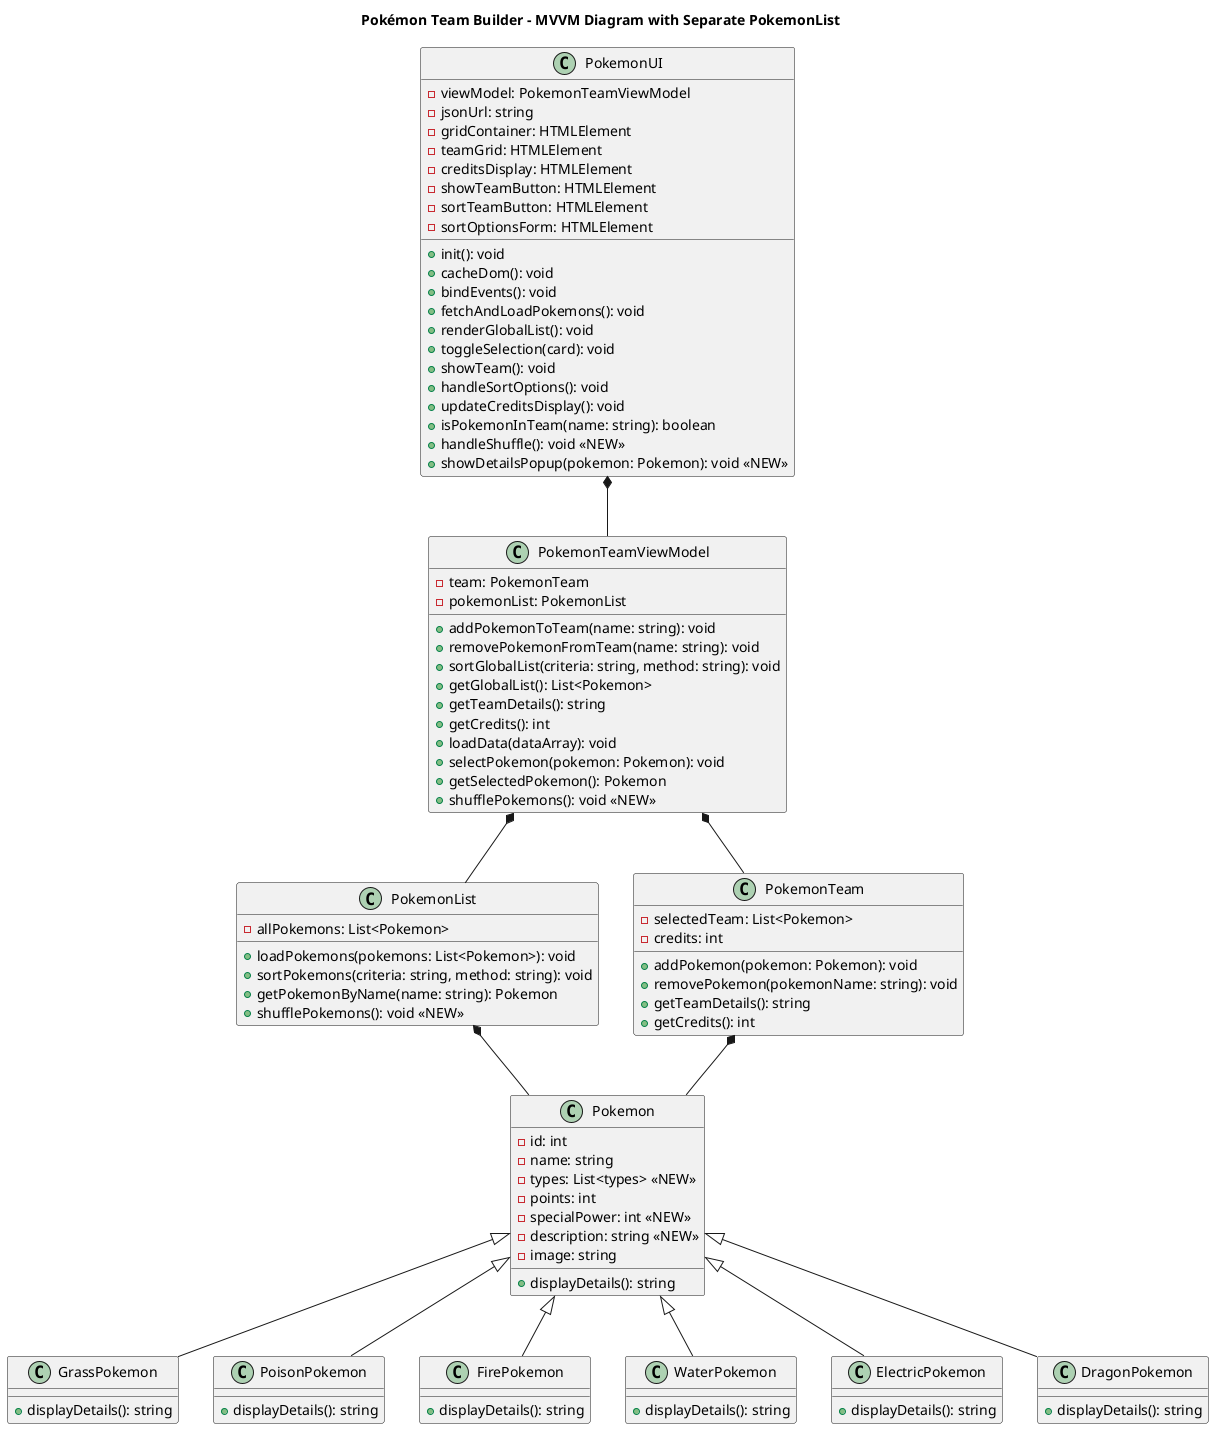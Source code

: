 @startuml
title Pokémon Team Builder - MVVM Diagram with Separate PokemonList

class Pokemon {
    - id: int
    - name: string
    - types: List<types> <<NEW>>
    - points: int
    - specialPower: int <<NEW>>
    - description: string <<NEW>>
    - image: string
    + displayDetails(): string
}

' Dynamically generated subclasses
class GrassPokemon {
    + displayDetails(): string
}
class PoisonPokemon {
    + displayDetails(): string
}
class FirePokemon {
    + displayDetails(): string
}
class WaterPokemon {
    + displayDetails(): string
}
class ElectricPokemon {
    + displayDetails(): string
}
class DragonPokemon {
    + displayDetails(): string
}

class PokemonList {
    - allPokemons: List<Pokemon>
    + loadPokemons(pokemons: List<Pokemon>): void
    + sortPokemons(criteria: string, method: string): void
    + getPokemonByName(name: string): Pokemon
    + shufflePokemons(): void <<NEW>>
}

class PokemonTeam {
    - selectedTeam: List<Pokemon>
    - credits: int
    + addPokemon(pokemon: Pokemon): void
    + removePokemon(pokemonName: string): void
    + getTeamDetails(): string
    + getCredits(): int
}

class PokemonTeamViewModel {
    - team: PokemonTeam
    - pokemonList: PokemonList
    + addPokemonToTeam(name: string): void
    + removePokemonFromTeam(name: string): void
    + sortGlobalList(criteria: string, method: string): void
    + getGlobalList(): List<Pokemon>
    + getTeamDetails(): string
    + getCredits(): int
    + loadData(dataArray): void
    + selectPokemon(pokemon: Pokemon): void
    + getSelectedPokemon(): Pokemon
    + shufflePokemons(): void <<NEW>>
}

' --------------------------------------------------
' NEW UI CLASS with full attributes/methods
' --------------------------------------------------
class PokemonUI {
    - viewModel: PokemonTeamViewModel
    - jsonUrl: string
    - gridContainer: HTMLElement
    - teamGrid: HTMLElement
    - creditsDisplay: HTMLElement
    - showTeamButton: HTMLElement
    - sortTeamButton: HTMLElement
    - sortOptionsForm: HTMLElement

    + init(): void
    + cacheDom(): void
    + bindEvents(): void
    + fetchAndLoadPokemons(): void
    + renderGlobalList(): void
    + toggleSelection(card): void
    + showTeam(): void
    + handleSortOptions(): void
    + updateCreditsDisplay(): void
    + isPokemonInTeam(name: string): boolean
    + handleShuffle(): void <<NEW>>
    + showDetailsPopup(pokemon: Pokemon): void <<NEW>>
}

' ------------------------------------------------------------------
' Inheritance relationships from your original UML
' ------------------------------------------------------------------
Pokemon <|-- GrassPokemon
Pokemon <|-- PoisonPokemon
Pokemon <|-- FirePokemon
Pokemon <|-- WaterPokemon
Pokemon <|-- ElectricPokemon
Pokemon <|-- DragonPokemon

PokemonList *-- Pokemon
PokemonTeam *-- Pokemon

' The ViewModel holds references to Team and List
PokemonTeamViewModel *-- PokemonTeam
PokemonTeamViewModel *-- PokemonList

' The new UI class has a reference to the ViewModel
PokemonUI *-- PokemonTeamViewModel

@enduml



